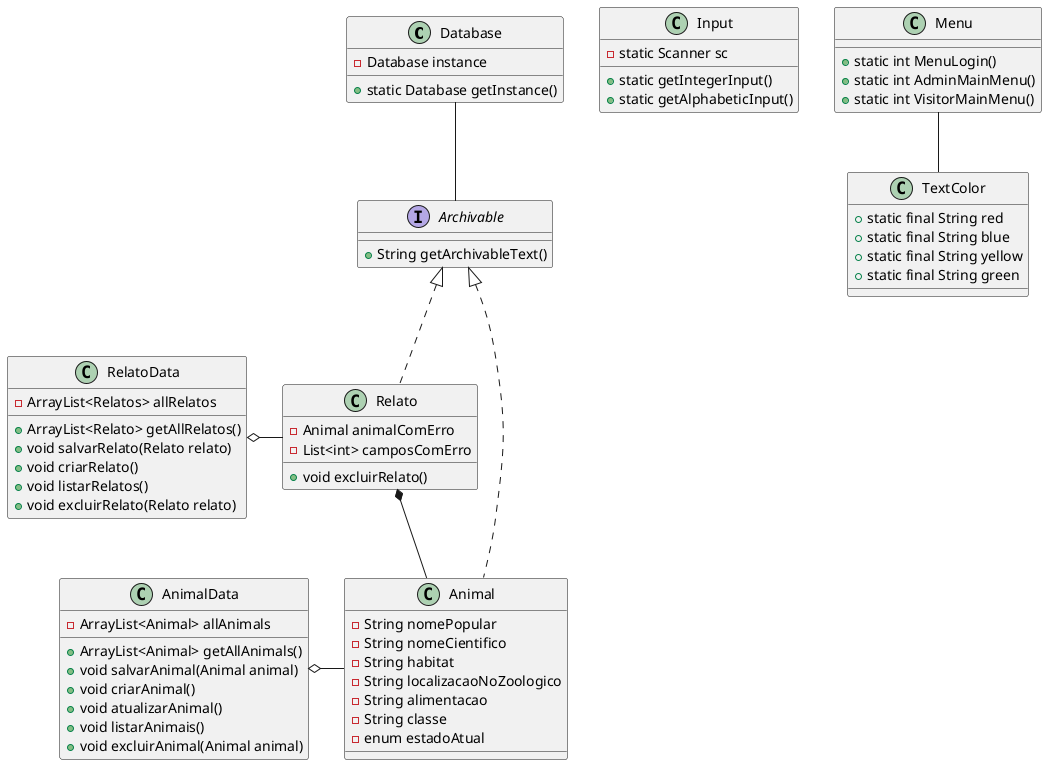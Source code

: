 @startuml Class Diagram
    ' Sistema de Dados (Classes relacionadas ao tratamento de dados e banco de dados)

    class Database {
        ' Essa classe vai ser um singleton

        - Database instance
        
        + static Database getInstance()
    }

    interface Archivable {
        + String getArchivableText()
    }

    ' Sistema de Inputs (Classes responsáveis por coletar e tratar inputs do usuário)

    class Input {
        - static Scanner sc

        + static getIntegerInput()
        + static getAlphabeticInput()
    }

    ' Sistema Visual (Classes de estilização e escrita no console)
    class Menu {
        + static int MenuLogin()
        + static int AdminMainMenu()
        + static int VisitorMainMenu()
    }

    class TextColor {
        + static final String red
        + static final String blue
        + static final String yellow
        + static final String green
    }

    ' Sistema de Objetos (Classes que irão ser instanciadas e guardadas como objetos)

    class Animal {
        ' Eu posso tornar essa classe em uma classe abstrata e separar os bichos em classes 
        ' concretas sendo suas classes como "Mamifero", "Ave", "Repteis", etc... (Para aplicar o factory method)

        - String nomePopular
        - String nomeCientifico
        - String habitat
        - String localizacaoNoZoologico
        - String alimentacao
        - String classe
        - enum estadoAtual
    }

    class Relato {
        - Animal animalComErro
        - List<int> camposComErro

        + void excluirRelato()
    }

    ' Classes operacionais (Classes que vão fazer operações, utilizando dados como acessórios)
    ' Talvez eu possa criar uma interface aqui pra abstrair ja que ambos se comportam parecido
    class AnimalData {
        - ArrayList<Animal> allAnimals
        
        + ArrayList<Animal> getAllAnimals()
        + void salvarAnimal(Animal animal)
        + void criarAnimal()
        + void atualizarAnimal()
        + void listarAnimais()
        + void excluirAnimal(Animal animal)
    }

    class RelatoData {
        - ArrayList<Relatos> allRelatos

        + ArrayList<Relato> getAllRelatos()
        + void salvarRelato(Relato relato)
        + void criarRelato()
        + void listarRelatos()
        + void excluirRelato(Relato relato)
    }

    ' Relacionamento entre as classes

    ' Associações 
    Database -- Archivable
    Menu -- TextColor
    

    ' Implementações 
    Archivable <|.. Animal
    Archivable <|.. Relato

    ' Composição (Uma parte não pode existir sem o todo)
    Relato *-- Animal
    
    ' Agregação (Uma parte pode existir sem o todo)
    RelatoData o- Relato
    AnimalData o- Animal

    ' Herança

@enduml